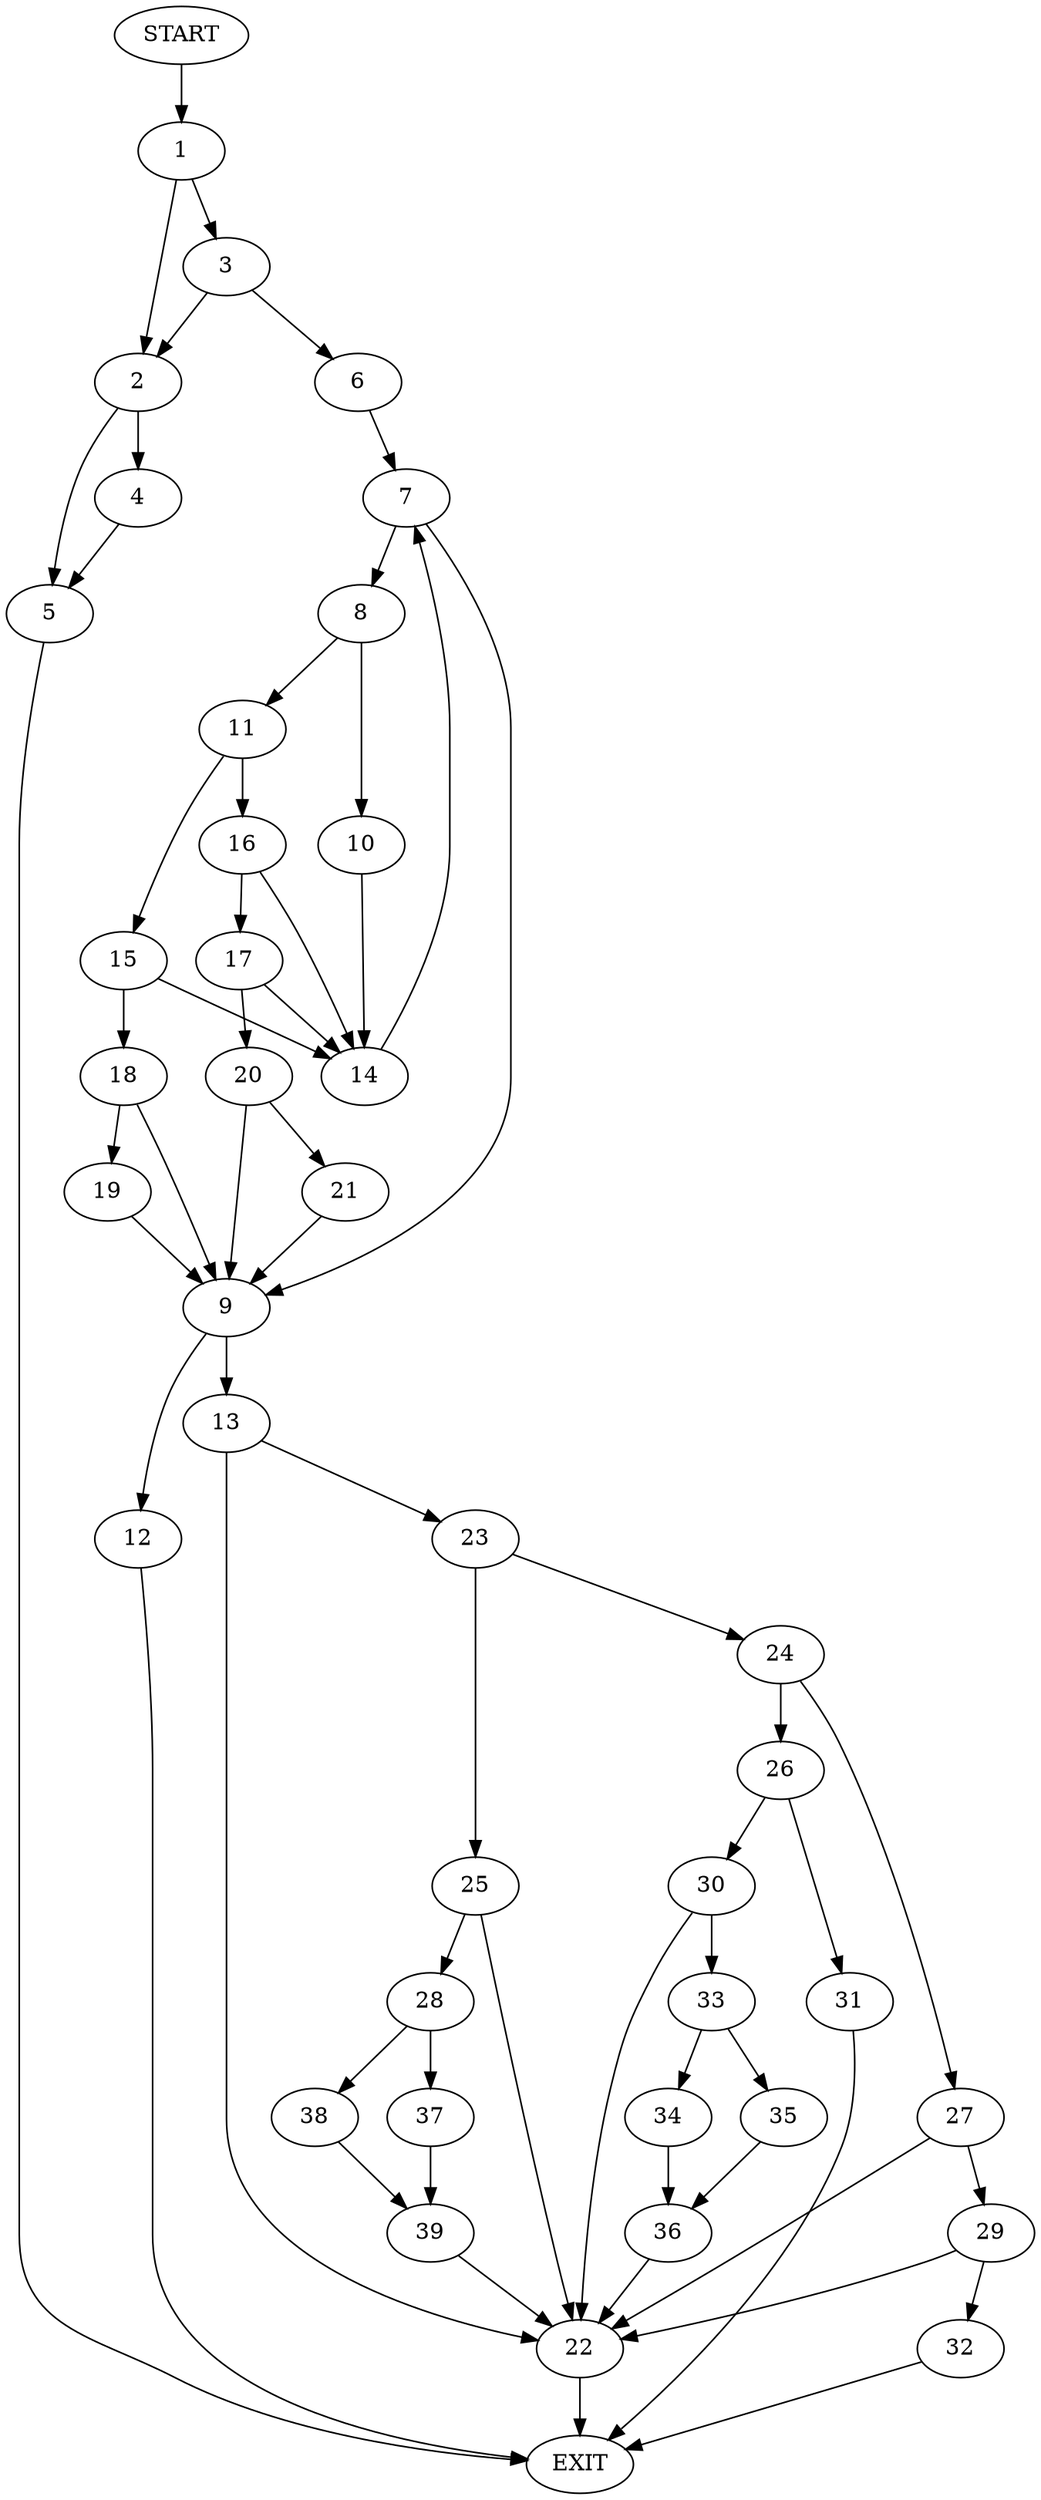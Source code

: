 digraph {
0 [label="START"]
40 [label="EXIT"]
0 -> 1
1 -> 2
1 -> 3
2 -> 4
2 -> 5
3 -> 2
3 -> 6
6 -> 7
5 -> 40
4 -> 5
7 -> 8
7 -> 9
8 -> 10
8 -> 11
9 -> 12
9 -> 13
10 -> 14
11 -> 15
11 -> 16
14 -> 7
16 -> 14
16 -> 17
15 -> 18
15 -> 14
18 -> 9
18 -> 19
19 -> 9
17 -> 20
17 -> 14
20 -> 9
20 -> 21
21 -> 9
13 -> 22
13 -> 23
12 -> 40
23 -> 24
23 -> 25
22 -> 40
24 -> 26
24 -> 27
25 -> 22
25 -> 28
27 -> 22
27 -> 29
26 -> 30
26 -> 31
29 -> 22
29 -> 32
32 -> 40
31 -> 40
30 -> 22
30 -> 33
33 -> 34
33 -> 35
34 -> 36
35 -> 36
36 -> 22
28 -> 37
28 -> 38
38 -> 39
37 -> 39
39 -> 22
}
